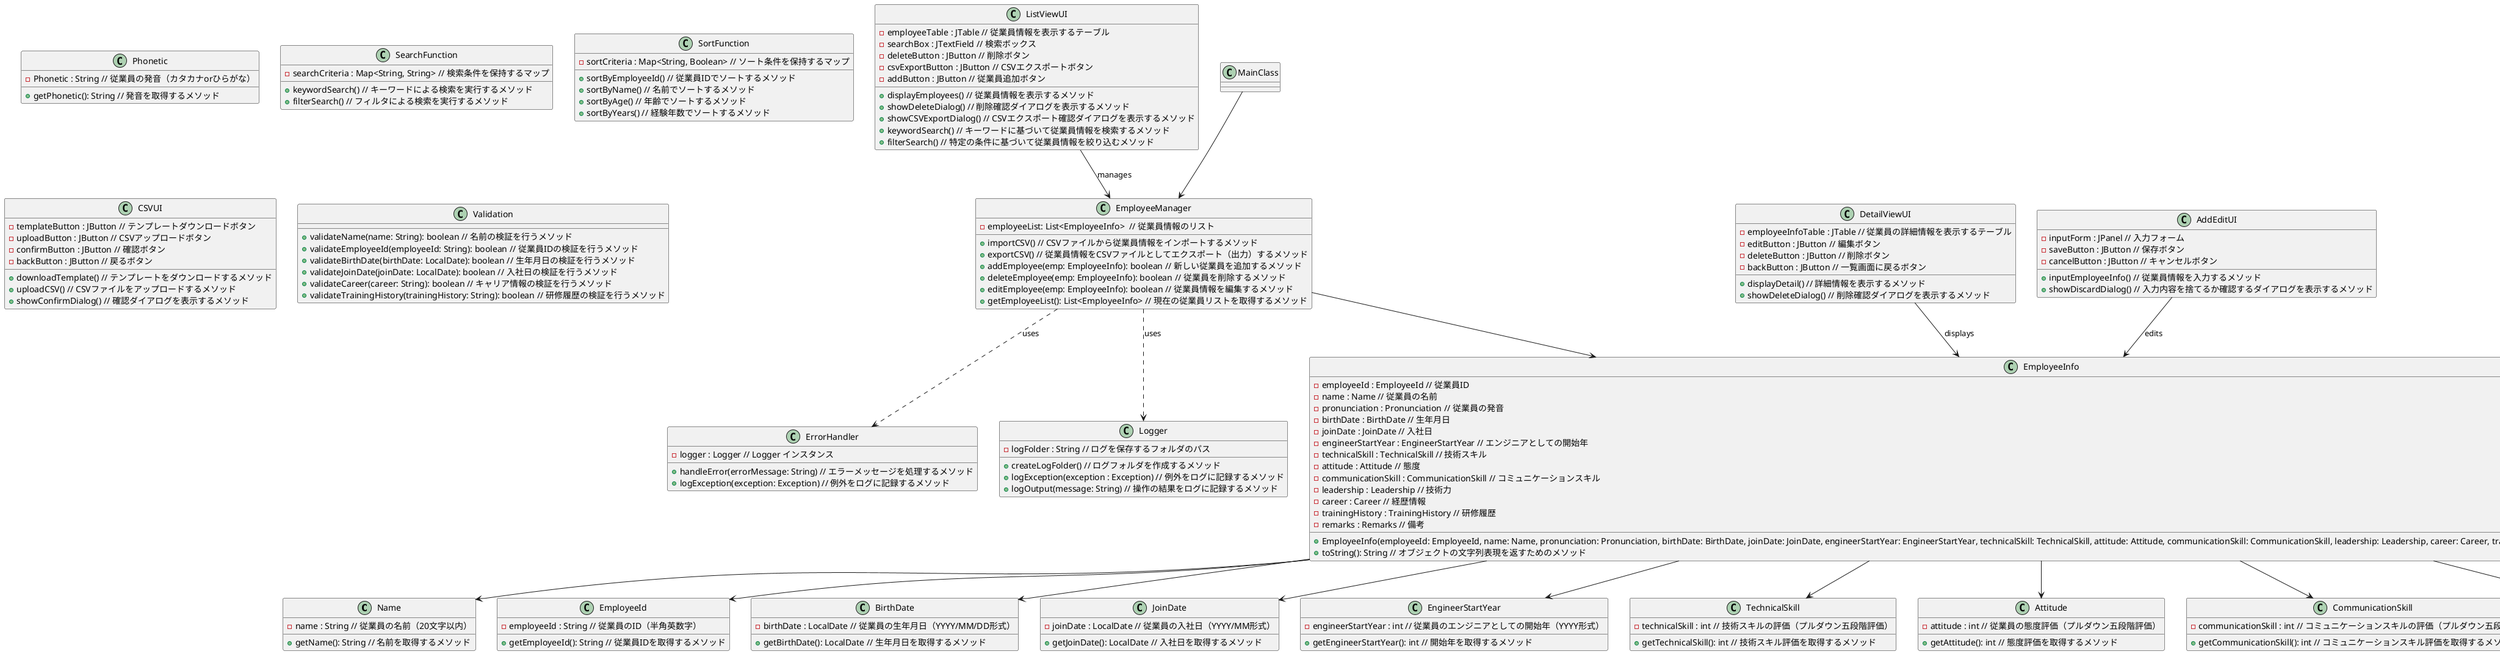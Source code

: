 @startuml ClassDiagram

' 従業員の名前を管理するクラス。名前の取得メソッドを持つ。
class Name {
  - name : String // 従業員の名前（20文字以内）
  + getName(): String // 名前を取得するメソッド
}

' 従業員のフリガナを管理するクラス。フリガナの取得メソッドを持つ。
class Phonetic {
  - Phonetic : String // 従業員の発音（カタカナorひらがな）
  + getPhonetic(): String // 発音を取得するメソッド
}

' 従業員IDを管理するクラス。従業員IDの取得メソッドを持つ。
class EmployeeId {
  - employeeId : String // 従業員のID（半角英数字）
  + getEmployeeId(): String // 従業員IDを取得するメソッド
}

' 従業員の生年月日を管理するクラス。生年月日の取得メソッドを持つ。
class BirthDate {
  - birthDate : LocalDate // 従業員の生年月日（YYYY/MM/DD形式）
  + getBirthDate(): LocalDate // 生年月日を取得するメソッド
}

' 従業員の入社日を管理するクラス。入社日の取得メソッドを持つ。
class JoinDate {
  - joinDate : LocalDate // 従業員の入社日（YYYY/MM形式）
  + getJoinDate(): LocalDate // 入社日を取得するメソッド
}

' 従業員のエンジニアとしての開始年を管理するクラス。開始年の取得メソッドを持つ。
class EngineerStartYear {
  - engineerStartYear : int // 従業員のエンジニアとしての開始年（YYYY形式）
  + getEngineerStartYear(): int // 開始年を取得するメソッド
}

' 従業員の技術スキルを評価するクラス。スキル評価の取得メソッドを持つ。
class TechnicalSkill {
  - technicalSkill : int // 技術スキルの評価（プルダウン五段階評価）
  + getTechnicalSkill(): int // 技術スキル評価を取得するメソッド
}

' 従業員の態度を評価するクラス。態度評価の取得メソッドを持つ。
class Attitude {
  - attitude : int // 従業員の態度評価（プルダウン五段階評価）
  + getAttitude(): int // 態度評価を取得するメソッド
}

' 従業員のコミュニケーションスキルを評価するクラス。コミュニケーションスキルの取得メソッドを持つ。
class CommunicationSkill {
  - communicationSkill : int // コミュニケーションスキルの評価（プルダウン五段階評価）
  + getCommunicationSkill(): int // コミュニケーションスキル評価を取得するメソッド
}

' 従業員の技術力を評価するクラス。技術力評価の取得メソッドを持つ。
class Leadership {
  - leadership : int // 技術力評価（プルダウン五段階評価）
  + getLeadership(): int // 技術力評価を取得するメソッド
}

' 従業員の経歴情報を管理するクラス。経歴経歴情報の取得メソッドを持つ。
class Career {
  - career : String // 従業員の経歴情報（改行可能、500文字以内）
  + getCareer(): String // 経歴情報を取得するメソッド
}

' 従業員の研修履歴を管理するクラス。研修履歴の取得メソッドを持つ。
class TrainingHistory {
  - trainingHistory : String // 従業員の研修履歴（改行可能、500文字以内）
  + getTrainingHistory(): String // 研修履歴を取得するメソッド
}

' 従業員に関する備考を管理するクラス。備考の取得メソッドを持つ。
class Remarks {
  - remarks : String // 従業員に関する備考（改行可能、500文字以内）
  + getRemarks(): String // 備考を取得するメソッド
}

' 従業員の詳細情報を管理するクラス。各属性の取得メソッドを持つ。
class EmployeeInfo {
  - employeeId : EmployeeId // 従業員ID
  - name : Name // 従業員の名前
  - pronunciation : Pronunciation // 従業員の発音
  - birthDate : BirthDate // 生年月日
  - joinDate : JoinDate // 入社日
  - engineerStartYear : EngineerStartYear // エンジニアとしての開始年
  - technicalSkill : TechnicalSkill // 技術スキル
  - attitude : Attitude // 態度
  - communicationSkill : CommunicationSkill // コミュニケーションスキル
  - leadership : Leadership // 技術力
  - career : Career // 経歴情報
  - trainingHistory : TrainingHistory // 研修履歴
  - remarks : Remarks // 備考
  + EmployeeInfo(employeeId: EmployeeId, name: Name, pronunciation: Pronunciation, birthDate: BirthDate, joinDate: JoinDate, engineerStartYear: EngineerStartYear, technicalSkill: TechnicalSkill, attitude: Attitude, communicationSkill: CommunicationSkill, leadership: Leadership, career: Career, trainingHistory: TrainingHistory, remarks: Remarks) // コンストラクタ
  + toString(): String // オブジェクトの文字列表現を返すためのメソッド
}

' 従業員情報の管理を行うクラス。従業員の追加、削除、CSVのインポート・エクスポートなどのメソッドを持つ。
class EmployeeManager {
  - employeeList: List<EmployeeInfo>  // 従業員情報のリスト
  + importCSV() // CSVファイルから従業員情報をインポートするメソッド
  + exportCSV() // 従業員情報をCSVファイルとしてエクスポート（出力）するメソッド
  + addEmployee(emp: EmployeeInfo): boolean // 新しい従業員を追加するメソッド
  + deleteEmployee(emp: EmployeeInfo): boolean // 従業員を削除するメソッド
  + editEmployee(emp: EmployeeInfo): boolean // 従業員情報を編集するメソッド
  + getEmployeeList(): List<EmployeeInfo> // 現在の従業員リストを取得するメソッド
}

' エラーハンドリングを行うクラス
class ErrorHandler {
  - logger : Logger // Logger インスタンス
  + handleError(errorMessage: String) // エラーメッセージを処理するメソッド
  + logException(exception: Exception) // 例外をログに記録するメソッド
}

' ログ管理を行うクラス。ログフォルダの作成や例外のログ出力メソッドを持つ。
class Logger {
  - logFolder : String // ログを保存するフォルダのパス
  + createLogFolder() // ログフォルダを作成するメソッド
  + logException(exception : Exception) // 例外をログに記録するメソッド
  + logOutput(message: String) // 操作の結果をログに記録するメソッド
}

' 従業員一覧を表示するUIクラス。従業員の表示、削除ダイアログ、CSVエクスポートダイアログを表示するメソッドを持つ。
class ListViewUI {
  - employeeTable : JTable // 従業員情報を表示するテーブル
  - searchBox : JTextField // 検索ボックス
  - deleteButton : JButton // 削除ボタン
  - csvExportButton : JButton // CSVエクスポートボタン
  - addButton : JButton // 従業員追加ボタン
  + displayEmployees() // 従業員情報を表示するメソッド
  + showDeleteDialog() // 削除確認ダイアログを表示するメソッド
  + showCSVExportDialog() // CSVエクスポート確認ダイアログを表示するメソッド
  + keywordSearch() // キーワードに基づいて従業員情報を検索するメソッド
  + filterSearch() // 特定の条件に基づいて従業員情報を絞り込むメソッド
}

' 従業員情報の検索機能を提供するクラス。キーワード検索やフィルター検索を行うメソッドを持つ。
class SearchFunction {
  - searchCriteria : Map<String, String> // 検索条件を保持するマップ
  + keywordSearch() // キーワードによる検索を実行するメソッド
  + filterSearch() // フィルタによる検索を実行するメソッド
}

' 従業員情報のソート機能を提供するクラス。IDや名前、年齢、勤続年数でのソートを行うメソッドを持つ。
class SortFunction {
  - sortCriteria : Map<String, Boolean> // ソート条件を保持するマップ
  + sortByEmployeeId() // 従業員IDでソートするメソッド
  + sortByName() // 名前でソートするメソッド
  + sortByAge() // 年齢でソートするメソッド
  + sortByYears() // 経験年数でソートするメソッド
}

' 従業員の詳細情報を表示するUIクラス。詳細情報の表示や削除ダイアログを表示するメソッドを持つ。
class DetailViewUI {
  - employeeInfoTable : JTable // 従業員の詳細情報を表示するテーブル
  - editButton : JButton // 編集ボタン
  - deleteButton : JButton // 削除ボタン
  - backButton : JButton // 一覧画面に戻るボタン
  + displayDetail() // 詳細情報を表示するメソッド
  + showDeleteDialog() // 削除確認ダイアログを表示するメソッド
}

' 従業員情報の追加・編集を行うUIクラス。入力フォームの表示や保存、キャンセルのメソッドを持つ。
class AddEditUI {
  - inputForm : JPanel // 入力フォーム
  - saveButton : JButton // 保存ボタン
  - cancelButton : JButton // キャンセルボタン
  + inputEmployeeInfo() // 従業員情報を入力するメソッド
  + showDiscardDialog() // 入力内容を捨てるか確認するダイアログを表示するメソッド
}

' CSVファイルのアップロードやテンプレートのダウンロードを行うUIクラス。関連するボタンのメソッドを持つ。
class CSVUI {
  - templateButton : JButton // テンプレートダウンロードボタン
  - uploadButton : JButton // CSVアップロードボタン
  - confirmButton : JButton // 確認ボタン
  - backButton : JButton // 戻るボタン
  + downloadTemplate() // テンプレートをダウンロードするメソッド
  + uploadCSV() // CSVファイルをアップロードするメソッド
  + showConfirmDialog() // 確認ダイアログを表示するメソッド
}

' 入力データの検証を行うクラス。名前、従業員ID、生年月日、入社日、キャリア、研修履歴の検証メソッドを持つ。
class Validation {
  + validateName(name: String): boolean // 名前の検証を行うメソッド
  + validateEmployeeId(employeeId: String): boolean // 従業員IDの検証を行うメソッド
  + validateBirthDate(birthDate: LocalDate): boolean // 生年月日の検証を行うメソッド
  + validateJoinDate(joinDate: LocalDate): boolean // 入社日の検証を行うメソッド
  + validateCareer(career: String): boolean // キャリア情報の検証を行うメソッド
  + validateTrainingHistory(trainingHistory: String): boolean // 研修履歴の検証を行うメソッド
}

' 集約やコンポジションの場合、全体から部分に向かう矢印になる
EmployeeInfo --> Name
EmployeeInfo --> Pronunciation
EmployeeInfo --> EmployeeId
EmployeeInfo --> BirthDate
EmployeeInfo --> JoinDate
EmployeeInfo --> EngineerStartYear
EmployeeInfo --> TechnicalSkill
EmployeeInfo --> Attitude
EmployeeInfo --> CommunicationSkill
EmployeeInfo --> Leadership
EmployeeInfo --> Career
EmployeeInfo --> TrainingHistory
EmployeeInfo --> Remarks

' UIクラスとEmployeeManagerやEmployeeInfoの相互作用を示す
ListViewUI --> EmployeeManager : manages
DetailViewUI --> EmployeeInfo : displays
AddEditUI --> EmployeeInfo : edits

' MainClassクラスはEmployeeManagerを使用する
MainClass--> EmployeeManager
EmployeeManager --> EmployeeInfo

EmployeeManager ..> Logger : uses
EmployeeManager ..> ErrorHandler : uses

@enduml




' MainClassはEmployeeManagerを使用するため、MainClassからEmployeeManagerへの矢印
' EmployeeManager(従業員情報の管理)はEmployeeInfo(従業員の詳細情報を管理)を管理するため、EmployeeManagerからEmployeeInfoへの矢印が
' EmployeeAdd（追加）やEmployeeDelete（削除）はEmployeeInfo(従業員の詳細情報を管理)を操作するため、EmployeeAddやEmployeeDeleteからEmployeeInfoへの矢印
' Validationクラス（入力データの検証）はEmployeeInfo(従業員の詳細情報を管理)を使用するため、EmployeeInfoからValidationへの矢印

' ＜矢印＞
' 関連 (Association)
' 意味: クラス間の関係を示す。
' 記号: 矢印なしの直線。
' 付け方: クラス間に直線を引き、必要に応じて多重度を記載。

' 集約 (Aggregation)
' 意味: 部品と全体の関係を示す（部分が全体に属するが、独立して存在できる）。
' 記号: 白い菱形の矢印。
' 付け方: 部品となるクラスから全体のクラスに向けて、白い菱形を付けた矢印を引きます。

' コンポジション (Composition)
' 意味: 強い依存関係を示し、部品が全体と共に存在を示す。
' 記号: 黒い菱形の矢印。
' 付け方: 部品となるクラスから全体のクラスに向けて、黒い菱形を付けた矢印を引く。

' 継承 (Inheritance)
' 意味: スーパークラスとサブクラスの関係を示す。
' 記号: 空の矢印。
' 付け方: サブクラスからスーパークラスに向けて、空の矢印を引く。

' 依存 (Dependency)
' 意味: クラスが他のクラスに依存していることを示す。
' 記号: 点線の矢印。
' 付け方: 依存しているクラスから依存されるクラスに向けて、点線の矢印を引く




' MainClassはEmployeeManagerを使用するため、MainClassからEmployeeManagerへの矢印
' EmployeeManager(従業員情報の管理)はEmployeeInfo(従業員の詳細情報を管理)を管理するため、EmployeeManagerからEmployeeInfoへの矢印が
' EmployeeAdd（追加）やEmployeeDelete（削除）はEmployeeInfo(従業員の詳細情報を管理)を操作するため、EmployeeAddやEmployeeDeleteからEmployeeInfoへの矢印
' Validationクラス（入力データの検証）はEmployeeInfo(従業員の詳細情報を管理)を使用するため、EmployeeInfoからValidationへの矢印

' ＜矢印＞
' 関連 (Association)
' 意味: クラス間の関係を示す。
' 記号: 矢印なしの直線。
' 付け方: クラス間に直線を引き、必要に応じて多重度を記載。

' 集約 (Aggregation)
' 意味: 部品と全体の関係を示す（部分が全体に属するが、独立して存在できる）。
' 記号: 白い菱形の矢印。
' 付け方: 部品となるクラスから全体のクラスに向けて、白い菱形を付けた矢印を引きます。

' コンポジション (Composition)
' 意味: 強い依存関係を示し、部品が全体と共に存在を示す。
' 記号: 黒い菱形の矢印。
' 付け方: 部品となるクラスから全体のクラスに向けて、黒い菱形を付けた矢印を引く。

' 継承 (Inheritance)
' 意味: スーパークラスとサブクラスの関係を示す。
' 記号: 空の矢印。
' 付け方: サブクラスからスーパークラスに向けて、空の矢印を引く。

' 依存 (Dependency)
' 意味: クラスが他のクラスに依存していることを示す。
' 記号: 点線の矢印。
' 付け方: 依存しているクラスから依存されるクラスに向けて、点線の矢印を引く

